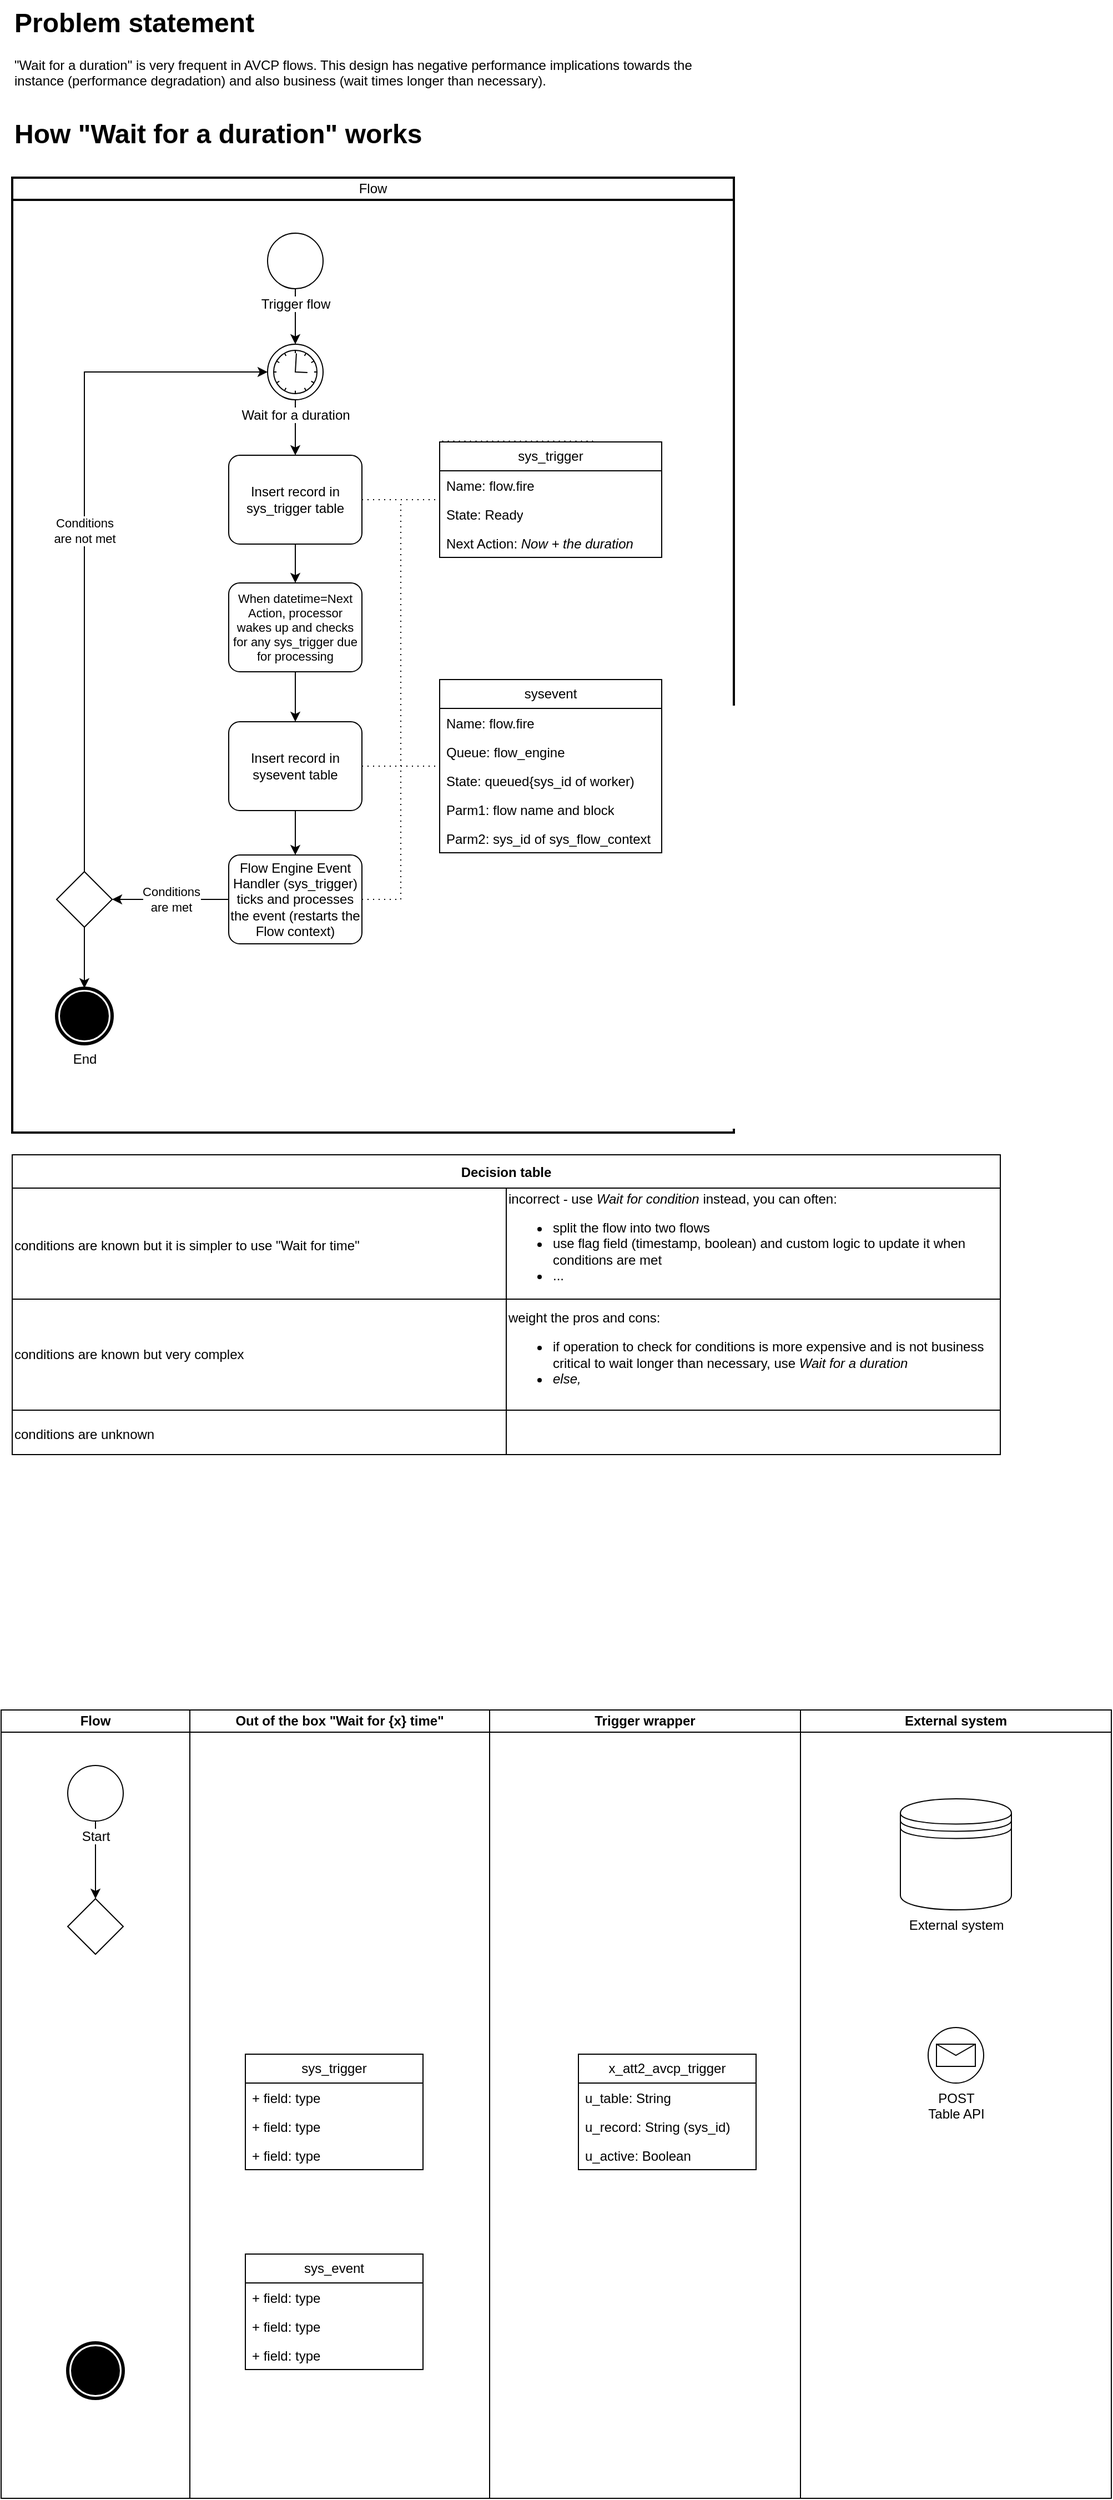 <mxfile version="24.2.7" type="github">
  <diagram name="Page-1" id="dqgGaEMsfPLpN1jPL7-l">
    <mxGraphModel dx="2643" dy="3098" grid="1" gridSize="10" guides="1" tooltips="1" connect="1" arrows="1" fold="1" page="1" pageScale="1" pageWidth="850" pageHeight="1100" math="0" shadow="0">
      <root>
        <mxCell id="0" />
        <mxCell id="1" parent="0" />
        <mxCell id="lHSy6ZFqvvYhpSyqBEna-1" value="sys_trigger" style="swimlane;fontStyle=0;childLayout=stackLayout;horizontal=1;startSize=26;fillColor=none;horizontalStack=0;resizeParent=1;resizeParentMax=0;resizeLast=0;collapsible=1;marginBottom=0;whiteSpace=wrap;html=1;" vertex="1" parent="1">
          <mxGeometry x="150" y="640" width="160" height="104" as="geometry" />
        </mxCell>
        <mxCell id="lHSy6ZFqvvYhpSyqBEna-2" value="+ field: type" style="text;strokeColor=none;fillColor=none;align=left;verticalAlign=top;spacingLeft=4;spacingRight=4;overflow=hidden;rotatable=0;points=[[0,0.5],[1,0.5]];portConstraint=eastwest;whiteSpace=wrap;html=1;" vertex="1" parent="lHSy6ZFqvvYhpSyqBEna-1">
          <mxGeometry y="26" width="160" height="26" as="geometry" />
        </mxCell>
        <mxCell id="lHSy6ZFqvvYhpSyqBEna-3" value="+ field: type" style="text;strokeColor=none;fillColor=none;align=left;verticalAlign=top;spacingLeft=4;spacingRight=4;overflow=hidden;rotatable=0;points=[[0,0.5],[1,0.5]];portConstraint=eastwest;whiteSpace=wrap;html=1;" vertex="1" parent="lHSy6ZFqvvYhpSyqBEna-1">
          <mxGeometry y="52" width="160" height="26" as="geometry" />
        </mxCell>
        <mxCell id="lHSy6ZFqvvYhpSyqBEna-4" value="+ field: type" style="text;strokeColor=none;fillColor=none;align=left;verticalAlign=top;spacingLeft=4;spacingRight=4;overflow=hidden;rotatable=0;points=[[0,0.5],[1,0.5]];portConstraint=eastwest;whiteSpace=wrap;html=1;" vertex="1" parent="lHSy6ZFqvvYhpSyqBEna-1">
          <mxGeometry y="78" width="160" height="26" as="geometry" />
        </mxCell>
        <mxCell id="lHSy6ZFqvvYhpSyqBEna-5" value="sys_event" style="swimlane;fontStyle=0;childLayout=stackLayout;horizontal=1;startSize=26;fillColor=none;horizontalStack=0;resizeParent=1;resizeParentMax=0;resizeLast=0;collapsible=1;marginBottom=0;whiteSpace=wrap;html=1;" vertex="1" parent="1">
          <mxGeometry x="150" y="820" width="160" height="104" as="geometry" />
        </mxCell>
        <mxCell id="lHSy6ZFqvvYhpSyqBEna-6" value="+ field: type" style="text;strokeColor=none;fillColor=none;align=left;verticalAlign=top;spacingLeft=4;spacingRight=4;overflow=hidden;rotatable=0;points=[[0,0.5],[1,0.5]];portConstraint=eastwest;whiteSpace=wrap;html=1;" vertex="1" parent="lHSy6ZFqvvYhpSyqBEna-5">
          <mxGeometry y="26" width="160" height="26" as="geometry" />
        </mxCell>
        <mxCell id="lHSy6ZFqvvYhpSyqBEna-7" value="+ field: type" style="text;strokeColor=none;fillColor=none;align=left;verticalAlign=top;spacingLeft=4;spacingRight=4;overflow=hidden;rotatable=0;points=[[0,0.5],[1,0.5]];portConstraint=eastwest;whiteSpace=wrap;html=1;" vertex="1" parent="lHSy6ZFqvvYhpSyqBEna-5">
          <mxGeometry y="52" width="160" height="26" as="geometry" />
        </mxCell>
        <mxCell id="lHSy6ZFqvvYhpSyqBEna-8" value="+ field: type" style="text;strokeColor=none;fillColor=none;align=left;verticalAlign=top;spacingLeft=4;spacingRight=4;overflow=hidden;rotatable=0;points=[[0,0.5],[1,0.5]];portConstraint=eastwest;whiteSpace=wrap;html=1;" vertex="1" parent="lHSy6ZFqvvYhpSyqBEna-5">
          <mxGeometry y="78" width="160" height="26" as="geometry" />
        </mxCell>
        <mxCell id="lHSy6ZFqvvYhpSyqBEna-9" value="x_att2_avcp_trigger" style="swimlane;fontStyle=0;childLayout=stackLayout;horizontal=1;startSize=26;fillColor=none;horizontalStack=0;resizeParent=1;resizeParentMax=0;resizeLast=0;collapsible=1;marginBottom=0;whiteSpace=wrap;html=1;" vertex="1" parent="1">
          <mxGeometry x="450" y="640" width="160" height="104" as="geometry" />
        </mxCell>
        <mxCell id="lHSy6ZFqvvYhpSyqBEna-10" value="u_table: String" style="text;strokeColor=none;fillColor=none;align=left;verticalAlign=top;spacingLeft=4;spacingRight=4;overflow=hidden;rotatable=0;points=[[0,0.5],[1,0.5]];portConstraint=eastwest;whiteSpace=wrap;html=1;" vertex="1" parent="lHSy6ZFqvvYhpSyqBEna-9">
          <mxGeometry y="26" width="160" height="26" as="geometry" />
        </mxCell>
        <mxCell id="lHSy6ZFqvvYhpSyqBEna-11" value="u_record: String (sys_id)" style="text;strokeColor=none;fillColor=none;align=left;verticalAlign=top;spacingLeft=4;spacingRight=4;overflow=hidden;rotatable=0;points=[[0,0.5],[1,0.5]];portConstraint=eastwest;whiteSpace=wrap;html=1;" vertex="1" parent="lHSy6ZFqvvYhpSyqBEna-9">
          <mxGeometry y="52" width="160" height="26" as="geometry" />
        </mxCell>
        <mxCell id="lHSy6ZFqvvYhpSyqBEna-12" value="u_active: Boolean" style="text;strokeColor=none;fillColor=none;align=left;verticalAlign=top;spacingLeft=4;spacingRight=4;overflow=hidden;rotatable=0;points=[[0,0.5],[1,0.5]];portConstraint=eastwest;whiteSpace=wrap;html=1;" vertex="1" parent="lHSy6ZFqvvYhpSyqBEna-9">
          <mxGeometry y="78" width="160" height="26" as="geometry" />
        </mxCell>
        <mxCell id="lHSy6ZFqvvYhpSyqBEna-17" value="Flow" style="swimlane;startSize=20;whiteSpace=wrap;html=1;" vertex="1" parent="1">
          <mxGeometry x="-70" y="330" width="170" height="710" as="geometry" />
        </mxCell>
        <mxCell id="lHSy6ZFqvvYhpSyqBEna-21" style="edgeStyle=orthogonalEdgeStyle;rounded=0;orthogonalLoop=1;jettySize=auto;html=1;" edge="1" parent="lHSy6ZFqvvYhpSyqBEna-17" source="lHSy6ZFqvvYhpSyqBEna-18" target="lHSy6ZFqvvYhpSyqBEna-20">
          <mxGeometry relative="1" as="geometry" />
        </mxCell>
        <mxCell id="lHSy6ZFqvvYhpSyqBEna-18" value="Start" style="points=[[0.145,0.145,0],[0.5,0,0],[0.855,0.145,0],[1,0.5,0],[0.855,0.855,0],[0.5,1,0],[0.145,0.855,0],[0,0.5,0]];shape=mxgraph.bpmn.event;html=1;verticalLabelPosition=bottom;labelBackgroundColor=#ffffff;verticalAlign=top;align=center;perimeter=ellipsePerimeter;outlineConnect=0;aspect=fixed;outline=standard;symbol=general;" vertex="1" parent="lHSy6ZFqvvYhpSyqBEna-17">
          <mxGeometry x="60" y="50" width="50" height="50" as="geometry" />
        </mxCell>
        <mxCell id="lHSy6ZFqvvYhpSyqBEna-19" value="" style="points=[[0.145,0.145,0],[0.5,0,0],[0.855,0.145,0],[1,0.5,0],[0.855,0.855,0],[0.5,1,0],[0.145,0.855,0],[0,0.5,0]];shape=mxgraph.bpmn.event;html=1;verticalLabelPosition=bottom;labelBackgroundColor=#ffffff;verticalAlign=top;align=center;perimeter=ellipsePerimeter;outlineConnect=0;aspect=fixed;outline=end;symbol=terminate;" vertex="1" parent="lHSy6ZFqvvYhpSyqBEna-17">
          <mxGeometry x="60" y="570" width="50" height="50" as="geometry" />
        </mxCell>
        <mxCell id="lHSy6ZFqvvYhpSyqBEna-20" value="" style="points=[[0.25,0.25,0],[0.5,0,0],[0.75,0.25,0],[1,0.5,0],[0.75,0.75,0],[0.5,1,0],[0.25,0.75,0],[0,0.5,0]];shape=mxgraph.bpmn.gateway2;html=1;verticalLabelPosition=bottom;labelBackgroundColor=#ffffff;verticalAlign=top;align=center;perimeter=rhombusPerimeter;outlineConnect=0;outline=none;symbol=none;" vertex="1" parent="lHSy6ZFqvvYhpSyqBEna-17">
          <mxGeometry x="60" y="170" width="50" height="50" as="geometry" />
        </mxCell>
        <mxCell id="lHSy6ZFqvvYhpSyqBEna-27" value="Out of the box &quot;Wait for {x} time&quot;" style="swimlane;startSize=20;whiteSpace=wrap;html=1;" vertex="1" parent="1">
          <mxGeometry x="100" y="330" width="270" height="710" as="geometry" />
        </mxCell>
        <mxCell id="lHSy6ZFqvvYhpSyqBEna-29" value="Trigger wrapper" style="swimlane;startSize=20;whiteSpace=wrap;html=1;" vertex="1" parent="1">
          <mxGeometry x="370" y="330" width="280" height="710" as="geometry" />
        </mxCell>
        <mxCell id="lHSy6ZFqvvYhpSyqBEna-30" value="External system" style="swimlane;startSize=20;whiteSpace=wrap;html=1;" vertex="1" parent="1">
          <mxGeometry x="650" y="330" width="280" height="710" as="geometry" />
        </mxCell>
        <mxCell id="lHSy6ZFqvvYhpSyqBEna-13" value="External system" style="shape=datastore;html=1;labelPosition=center;verticalLabelPosition=bottom;align=center;verticalAlign=top;" vertex="1" parent="lHSy6ZFqvvYhpSyqBEna-30">
          <mxGeometry x="90" y="80" width="100" height="100" as="geometry" />
        </mxCell>
        <mxCell id="lHSy6ZFqvvYhpSyqBEna-15" value="POST&lt;br&gt;Table API" style="points=[[0.145,0.145,0],[0.5,0,0],[0.855,0.145,0],[1,0.5,0],[0.855,0.855,0],[0.5,1,0],[0.145,0.855,0],[0,0.5,0]];shape=mxgraph.bpmn.event;html=1;verticalLabelPosition=bottom;labelBackgroundColor=#ffffff;verticalAlign=top;align=center;perimeter=ellipsePerimeter;outlineConnect=0;aspect=fixed;outline=standard;symbol=message;" vertex="1" parent="lHSy6ZFqvvYhpSyqBEna-30">
          <mxGeometry x="115" y="286" width="50" height="50" as="geometry" />
        </mxCell>
        <mxCell id="lHSy6ZFqvvYhpSyqBEna-31" value="&lt;h1 style=&quot;margin-top: 0px;&quot;&gt;Problem statement&lt;br&gt;&lt;/h1&gt;&lt;p&gt;&quot;Wait for a duration&quot; is very frequent in AVCP flows. This design has negative performance implications towards the instance (performance degradation) and also business (wait times longer than necessary).&lt;br&gt;&lt;/p&gt;" style="text;html=1;whiteSpace=wrap;overflow=hidden;rounded=0;" vertex="1" parent="1">
          <mxGeometry x="-60" y="-1210" width="650" height="120" as="geometry" />
        </mxCell>
        <mxCell id="lHSy6ZFqvvYhpSyqBEna-33" value="Decision table" style="shape=table;startSize=30;container=1;collapsible=0;childLayout=tableLayout;strokeColor=default;fontSize=12;fontStyle=1" vertex="1" parent="1">
          <mxGeometry x="-60" y="-170" width="890" height="270" as="geometry" />
        </mxCell>
        <mxCell id="lHSy6ZFqvvYhpSyqBEna-34" value="" style="shape=tableRow;horizontal=0;startSize=0;swimlaneHead=0;swimlaneBody=0;strokeColor=inherit;top=0;left=0;bottom=0;right=0;collapsible=0;dropTarget=0;fillColor=none;points=[[0,0.5],[1,0.5]];portConstraint=eastwest;fontSize=16;" vertex="1" parent="lHSy6ZFqvvYhpSyqBEna-33">
          <mxGeometry y="30" width="890" height="100" as="geometry" />
        </mxCell>
        <mxCell id="lHSy6ZFqvvYhpSyqBEna-35" value="&lt;div align=&quot;left&quot;&gt;&lt;font style=&quot;font-size: 12px;&quot;&gt;conditions are known but it is simpler to use &quot;Wait for time&quot;&lt;/font&gt;&lt;/div&gt;" style="shape=partialRectangle;html=1;whiteSpace=wrap;connectable=0;strokeColor=inherit;overflow=hidden;fillColor=none;top=0;left=0;bottom=0;right=0;pointerEvents=1;fontSize=16;align=left;" vertex="1" parent="lHSy6ZFqvvYhpSyqBEna-34">
          <mxGeometry width="445" height="100" as="geometry">
            <mxRectangle width="445" height="100" as="alternateBounds" />
          </mxGeometry>
        </mxCell>
        <mxCell id="lHSy6ZFqvvYhpSyqBEna-36" value="&lt;div style=&quot;font-size: 12px;&quot; align=&quot;left&quot;&gt;&lt;font style=&quot;font-size: 12px;&quot;&gt;incorrect - use&lt;i&gt; Wait for condition&lt;/i&gt; instead, you can often:&lt;br&gt;&lt;/font&gt;&lt;/div&gt;&lt;div style=&quot;font-size: 12px;&quot; align=&quot;left&quot;&gt;&lt;ul&gt;&lt;li&gt;&lt;font style=&quot;font-size: 12px;&quot;&gt;split the flow into two flows&lt;/font&gt;&lt;/li&gt;&lt;li&gt;&lt;font style=&quot;font-size: 12px;&quot;&gt;use flag field (timestamp, boolean) and custom logic to update it when conditions are met&lt;/font&gt;&lt;/li&gt;&lt;li&gt;&lt;font style=&quot;font-size: 12px;&quot;&gt;...&lt;br&gt;&lt;/font&gt;&lt;/li&gt;&lt;/ul&gt;&lt;/div&gt;" style="shape=partialRectangle;html=1;whiteSpace=wrap;connectable=0;strokeColor=inherit;overflow=hidden;fillColor=none;top=0;left=0;bottom=0;right=0;pointerEvents=1;fontSize=16;align=left;" vertex="1" parent="lHSy6ZFqvvYhpSyqBEna-34">
          <mxGeometry x="445" width="445" height="100" as="geometry">
            <mxRectangle width="445" height="100" as="alternateBounds" />
          </mxGeometry>
        </mxCell>
        <mxCell id="lHSy6ZFqvvYhpSyqBEna-38" value="" style="shape=tableRow;horizontal=0;startSize=0;swimlaneHead=0;swimlaneBody=0;strokeColor=inherit;top=0;left=0;bottom=0;right=0;collapsible=0;dropTarget=0;fillColor=none;points=[[0,0.5],[1,0.5]];portConstraint=eastwest;fontSize=12;" vertex="1" parent="lHSy6ZFqvvYhpSyqBEna-33">
          <mxGeometry y="130" width="890" height="100" as="geometry" />
        </mxCell>
        <mxCell id="lHSy6ZFqvvYhpSyqBEna-39" value="&lt;div style=&quot;font-size: 12px;&quot; align=&quot;left&quot;&gt;&lt;font style=&quot;font-size: 12px;&quot;&gt;conditions are known but very complex&lt;br&gt;&lt;/font&gt;&lt;/div&gt;" style="shape=partialRectangle;html=1;whiteSpace=wrap;connectable=0;strokeColor=inherit;overflow=hidden;fillColor=none;top=0;left=0;bottom=0;right=0;pointerEvents=1;fontSize=16;align=left;" vertex="1" parent="lHSy6ZFqvvYhpSyqBEna-38">
          <mxGeometry width="445" height="100" as="geometry">
            <mxRectangle width="445" height="100" as="alternateBounds" />
          </mxGeometry>
        </mxCell>
        <mxCell id="lHSy6ZFqvvYhpSyqBEna-40" value="&lt;div style=&quot;font-size: 12px;&quot; align=&quot;left&quot;&gt;&lt;font style=&quot;font-size: 12px;&quot;&gt;weight the pros and cons:&lt;/font&gt;&lt;/div&gt;&lt;div style=&quot;font-size: 12px;&quot; align=&quot;left&quot;&gt;&lt;ul&gt;&lt;li&gt;&lt;font style=&quot;font-size: 12px;&quot;&gt;if operation to check for conditions is more expensive and is not business critical to wait longer than necessary, use &lt;i&gt;Wait for a duration&lt;/i&gt;&lt;/font&gt;&lt;/li&gt;&lt;li&gt;&lt;font style=&quot;font-size: 12px;&quot;&gt;&lt;i&gt;else, &lt;br&gt;&lt;/i&gt;&lt;/font&gt;&lt;/li&gt;&lt;/ul&gt;&lt;/div&gt;" style="shape=partialRectangle;html=1;whiteSpace=wrap;connectable=0;strokeColor=inherit;overflow=hidden;fillColor=none;top=0;left=0;bottom=0;right=0;pointerEvents=1;fontSize=16;align=left;" vertex="1" parent="lHSy6ZFqvvYhpSyqBEna-38">
          <mxGeometry x="445" width="445" height="100" as="geometry">
            <mxRectangle width="445" height="100" as="alternateBounds" />
          </mxGeometry>
        </mxCell>
        <mxCell id="lHSy6ZFqvvYhpSyqBEna-42" value="" style="shape=tableRow;horizontal=0;startSize=0;swimlaneHead=0;swimlaneBody=0;strokeColor=inherit;top=0;left=0;bottom=0;right=0;collapsible=0;dropTarget=0;fillColor=none;points=[[0,0.5],[1,0.5]];portConstraint=eastwest;fontSize=16;" vertex="1" parent="lHSy6ZFqvvYhpSyqBEna-33">
          <mxGeometry y="230" width="890" height="40" as="geometry" />
        </mxCell>
        <mxCell id="lHSy6ZFqvvYhpSyqBEna-43" value="&lt;div align=&quot;left&quot;&gt;&lt;font style=&quot;font-size: 12px;&quot;&gt;conditions are unknown&lt;/font&gt;&lt;br&gt;&lt;/div&gt;" style="shape=partialRectangle;html=1;whiteSpace=wrap;connectable=0;strokeColor=inherit;overflow=hidden;fillColor=none;top=0;left=0;bottom=0;right=0;pointerEvents=1;fontSize=16;align=left;" vertex="1" parent="lHSy6ZFqvvYhpSyqBEna-42">
          <mxGeometry width="445" height="40" as="geometry">
            <mxRectangle width="445" height="40" as="alternateBounds" />
          </mxGeometry>
        </mxCell>
        <mxCell id="lHSy6ZFqvvYhpSyqBEna-44" value="" style="shape=partialRectangle;html=1;whiteSpace=wrap;connectable=0;strokeColor=inherit;overflow=hidden;fillColor=none;top=0;left=0;bottom=0;right=0;pointerEvents=1;fontSize=16;" vertex="1" parent="lHSy6ZFqvvYhpSyqBEna-42">
          <mxGeometry x="445" width="445" height="40" as="geometry">
            <mxRectangle width="445" height="40" as="alternateBounds" />
          </mxGeometry>
        </mxCell>
        <mxCell id="lHSy6ZFqvvYhpSyqBEna-48" value="&lt;h1 style=&quot;margin-top: 0px;&quot;&gt;How &quot;Wait for a duration&quot; works&lt;br&gt;&lt;/h1&gt;" style="text;html=1;whiteSpace=wrap;overflow=hidden;rounded=0;" vertex="1" parent="1">
          <mxGeometry x="-60" y="-1110" width="650" height="40" as="geometry" />
        </mxCell>
        <mxCell id="lHSy6ZFqvvYhpSyqBEna-66" value="Flow" style="swimlane;html=1;startSize=20;fontStyle=0;collapsible=0;horizontal=1;swimlaneLine=1;strokeWidth=2;swimlaneFillColor=#ffffff;whiteSpace=wrap;" vertex="1" parent="1">
          <mxGeometry x="-60" y="-1050" width="650" height="860" as="geometry" />
        </mxCell>
        <mxCell id="lHSy6ZFqvvYhpSyqBEna-67" style="edgeStyle=orthogonalEdgeStyle;rounded=0;orthogonalLoop=1;jettySize=auto;html=1;" edge="1" parent="lHSy6ZFqvvYhpSyqBEna-66" source="lHSy6ZFqvvYhpSyqBEna-49" target="lHSy6ZFqvvYhpSyqBEna-50">
          <mxGeometry relative="1" as="geometry" />
        </mxCell>
        <mxCell id="lHSy6ZFqvvYhpSyqBEna-49" value="Trigger flow" style="points=[[0.145,0.145,0],[0.5,0,0],[0.855,0.145,0],[1,0.5,0],[0.855,0.855,0],[0.5,1,0],[0.145,0.855,0],[0,0.5,0]];shape=mxgraph.bpmn.event;html=1;verticalLabelPosition=bottom;labelBackgroundColor=#ffffff;verticalAlign=top;align=center;perimeter=ellipsePerimeter;outlineConnect=0;aspect=fixed;outline=standard;symbol=general;" vertex="1" parent="lHSy6ZFqvvYhpSyqBEna-66">
          <mxGeometry x="230" y="50" width="50" height="50" as="geometry" />
        </mxCell>
        <mxCell id="lHSy6ZFqvvYhpSyqBEna-68" style="edgeStyle=orthogonalEdgeStyle;rounded=0;orthogonalLoop=1;jettySize=auto;html=1;" edge="1" parent="lHSy6ZFqvvYhpSyqBEna-66" source="lHSy6ZFqvvYhpSyqBEna-50" target="lHSy6ZFqvvYhpSyqBEna-55">
          <mxGeometry relative="1" as="geometry" />
        </mxCell>
        <mxCell id="lHSy6ZFqvvYhpSyqBEna-50" value="Wait for a duration" style="points=[[0.145,0.145,0],[0.5,0,0],[0.855,0.145,0],[1,0.5,0],[0.855,0.855,0],[0.5,1,0],[0.145,0.855,0],[0,0.5,0]];shape=mxgraph.bpmn.event;html=1;verticalLabelPosition=bottom;labelBackgroundColor=#ffffff;verticalAlign=top;align=center;perimeter=ellipsePerimeter;outlineConnect=0;aspect=fixed;outline=standard;symbol=timer;" vertex="1" parent="lHSy6ZFqvvYhpSyqBEna-66">
          <mxGeometry x="230" y="150" width="50" height="50" as="geometry" />
        </mxCell>
        <mxCell id="lHSy6ZFqvvYhpSyqBEna-69" style="edgeStyle=orthogonalEdgeStyle;rounded=0;orthogonalLoop=1;jettySize=auto;html=1;" edge="1" parent="lHSy6ZFqvvYhpSyqBEna-66" source="lHSy6ZFqvvYhpSyqBEna-55" target="lHSy6ZFqvvYhpSyqBEna-63">
          <mxGeometry relative="1" as="geometry" />
        </mxCell>
        <mxCell id="lHSy6ZFqvvYhpSyqBEna-55" value="Insert record in &lt;br&gt;sys_trigger table" style="points=[[0.25,0,0],[0.5,0,0],[0.75,0,0],[1,0.25,0],[1,0.5,0],[1,0.75,0],[0.75,1,0],[0.5,1,0],[0.25,1,0],[0,0.75,0],[0,0.5,0],[0,0.25,0]];shape=mxgraph.bpmn.task;whiteSpace=wrap;rectStyle=rounded;size=10;html=1;container=1;expand=0;collapsible=0;taskMarker=abstract;" vertex="1" parent="lHSy6ZFqvvYhpSyqBEna-66">
          <mxGeometry x="195" y="250" width="120" height="80" as="geometry" />
        </mxCell>
        <mxCell id="lHSy6ZFqvvYhpSyqBEna-57" value="sys_trigger" style="swimlane;fontStyle=0;childLayout=stackLayout;horizontal=1;startSize=26;fillColor=none;horizontalStack=0;resizeParent=1;resizeParentMax=0;resizeLast=0;collapsible=1;marginBottom=0;whiteSpace=wrap;html=1;" vertex="1" parent="lHSy6ZFqvvYhpSyqBEna-66">
          <mxGeometry x="385" y="238" width="200" height="104" as="geometry" />
        </mxCell>
        <mxCell id="lHSy6ZFqvvYhpSyqBEna-58" value="Name: flow.fire" style="text;strokeColor=none;fillColor=none;align=left;verticalAlign=top;spacingLeft=4;spacingRight=4;overflow=hidden;rotatable=0;points=[[0,0.5],[1,0.5]];portConstraint=eastwest;whiteSpace=wrap;html=1;" vertex="1" parent="lHSy6ZFqvvYhpSyqBEna-57">
          <mxGeometry y="26" width="200" height="26" as="geometry" />
        </mxCell>
        <mxCell id="lHSy6ZFqvvYhpSyqBEna-59" value="State: Ready" style="text;strokeColor=none;fillColor=none;align=left;verticalAlign=top;spacingLeft=4;spacingRight=4;overflow=hidden;rotatable=0;points=[[0,0.5],[1,0.5]];portConstraint=eastwest;whiteSpace=wrap;html=1;" vertex="1" parent="lHSy6ZFqvvYhpSyqBEna-57">
          <mxGeometry y="52" width="200" height="26" as="geometry" />
        </mxCell>
        <mxCell id="lHSy6ZFqvvYhpSyqBEna-60" value="Next Action: &lt;i&gt;Now + the duration&lt;/i&gt;" style="text;strokeColor=none;fillColor=none;align=left;verticalAlign=top;spacingLeft=4;spacingRight=4;overflow=hidden;rotatable=0;points=[[0,0.5],[1,0.5]];portConstraint=eastwest;whiteSpace=wrap;html=1;" vertex="1" parent="lHSy6ZFqvvYhpSyqBEna-57">
          <mxGeometry y="78" width="200" height="26" as="geometry" />
        </mxCell>
        <mxCell id="lHSy6ZFqvvYhpSyqBEna-63" value="When datetime=Next Action, processor wakes up and checks for any sys_trigger due for processing" style="points=[[0.25,0,0],[0.5,0,0],[0.75,0,0],[1,0.25,0],[1,0.5,0],[1,0.75,0],[0.75,1,0],[0.5,1,0],[0.25,1,0],[0,0.75,0],[0,0.5,0],[0,0.25,0]];shape=mxgraph.bpmn.task;whiteSpace=wrap;rectStyle=rounded;size=10;html=1;container=1;expand=0;collapsible=0;taskMarker=abstract;fontSize=11;" vertex="1" parent="lHSy6ZFqvvYhpSyqBEna-66">
          <mxGeometry x="195" y="365" width="120" height="80" as="geometry" />
        </mxCell>
        <mxCell id="lHSy6ZFqvvYhpSyqBEna-82" style="edgeStyle=orthogonalEdgeStyle;rounded=0;orthogonalLoop=1;jettySize=auto;html=1;" edge="1" parent="lHSy6ZFqvvYhpSyqBEna-66" source="lHSy6ZFqvvYhpSyqBEna-65" target="lHSy6ZFqvvYhpSyqBEna-80">
          <mxGeometry relative="1" as="geometry" />
        </mxCell>
        <mxCell id="lHSy6ZFqvvYhpSyqBEna-65" value="Insert record in&lt;br&gt;sysevent table" style="points=[[0.25,0,0],[0.5,0,0],[0.75,0,0],[1,0.25,0],[1,0.5,0],[1,0.75,0],[0.75,1,0],[0.5,1,0],[0.25,1,0],[0,0.75,0],[0,0.5,0],[0,0.25,0]];shape=mxgraph.bpmn.task;whiteSpace=wrap;rectStyle=rounded;size=10;html=1;container=1;expand=0;collapsible=0;taskMarker=abstract;" vertex="1" parent="lHSy6ZFqvvYhpSyqBEna-66">
          <mxGeometry x="195" y="490" width="120" height="80" as="geometry" />
        </mxCell>
        <mxCell id="lHSy6ZFqvvYhpSyqBEna-70" style="edgeStyle=orthogonalEdgeStyle;rounded=0;orthogonalLoop=1;jettySize=auto;html=1;entryX=0.5;entryY=0;entryDx=0;entryDy=0;entryPerimeter=0;" edge="1" parent="lHSy6ZFqvvYhpSyqBEna-66" source="lHSy6ZFqvvYhpSyqBEna-63" target="lHSy6ZFqvvYhpSyqBEna-65">
          <mxGeometry relative="1" as="geometry" />
        </mxCell>
        <mxCell id="lHSy6ZFqvvYhpSyqBEna-71" value="" style="edgeStyle=elbowEdgeStyle;fontSize=12;html=1;endFill=0;startFill=0;endSize=6;startSize=6;dashed=1;dashPattern=1 4;endArrow=none;startArrow=none;rounded=0;entryX=0.691;entryY=-0.007;entryDx=0;entryDy=0;entryPerimeter=0;exitX=1;exitY=0.5;exitDx=0;exitDy=0;exitPerimeter=0;" edge="1" parent="lHSy6ZFqvvYhpSyqBEna-66" source="lHSy6ZFqvvYhpSyqBEna-55" target="lHSy6ZFqvvYhpSyqBEna-57">
          <mxGeometry width="160" relative="1" as="geometry">
            <mxPoint x="395" y="480" as="sourcePoint" />
            <mxPoint x="555" y="480" as="targetPoint" />
            <Array as="points">
              <mxPoint x="385" y="290" />
            </Array>
          </mxGeometry>
        </mxCell>
        <mxCell id="lHSy6ZFqvvYhpSyqBEna-73" value="sysevent" style="swimlane;fontStyle=0;childLayout=stackLayout;horizontal=1;startSize=26;fillColor=none;horizontalStack=0;resizeParent=1;resizeParentMax=0;resizeLast=0;collapsible=1;marginBottom=0;whiteSpace=wrap;html=1;" vertex="1" parent="lHSy6ZFqvvYhpSyqBEna-66">
          <mxGeometry x="385" y="452" width="200" height="156" as="geometry" />
        </mxCell>
        <mxCell id="lHSy6ZFqvvYhpSyqBEna-74" value="Name: flow.fire" style="text;strokeColor=none;fillColor=none;align=left;verticalAlign=top;spacingLeft=4;spacingRight=4;overflow=hidden;rotatable=0;points=[[0,0.5],[1,0.5]];portConstraint=eastwest;whiteSpace=wrap;html=1;" vertex="1" parent="lHSy6ZFqvvYhpSyqBEna-73">
          <mxGeometry y="26" width="200" height="26" as="geometry" />
        </mxCell>
        <mxCell id="lHSy6ZFqvvYhpSyqBEna-75" value="Queue: flow_engine" style="text;strokeColor=none;fillColor=none;align=left;verticalAlign=top;spacingLeft=4;spacingRight=4;overflow=hidden;rotatable=0;points=[[0,0.5],[1,0.5]];portConstraint=eastwest;whiteSpace=wrap;html=1;" vertex="1" parent="lHSy6ZFqvvYhpSyqBEna-73">
          <mxGeometry y="52" width="200" height="26" as="geometry" />
        </mxCell>
        <mxCell id="lHSy6ZFqvvYhpSyqBEna-88" value="State: queued{sys_id of worker)" style="text;strokeColor=none;fillColor=none;align=left;verticalAlign=top;spacingLeft=4;spacingRight=4;overflow=hidden;rotatable=0;points=[[0,0.5],[1,0.5]];portConstraint=eastwest;whiteSpace=wrap;html=1;" vertex="1" parent="lHSy6ZFqvvYhpSyqBEna-73">
          <mxGeometry y="78" width="200" height="26" as="geometry" />
        </mxCell>
        <mxCell id="lHSy6ZFqvvYhpSyqBEna-87" value="Parm1: flow name and block" style="text;strokeColor=none;fillColor=none;align=left;verticalAlign=top;spacingLeft=4;spacingRight=4;overflow=hidden;rotatable=0;points=[[0,0.5],[1,0.5]];portConstraint=eastwest;whiteSpace=wrap;html=1;" vertex="1" parent="lHSy6ZFqvvYhpSyqBEna-73">
          <mxGeometry y="104" width="200" height="26" as="geometry" />
        </mxCell>
        <mxCell id="lHSy6ZFqvvYhpSyqBEna-76" value="Parm2: sys_id of sys_flow_context" style="text;strokeColor=none;fillColor=none;align=left;verticalAlign=top;spacingLeft=4;spacingRight=4;overflow=hidden;rotatable=0;points=[[0,0.5],[1,0.5]];portConstraint=eastwest;whiteSpace=wrap;html=1;" vertex="1" parent="lHSy6ZFqvvYhpSyqBEna-73">
          <mxGeometry y="130" width="200" height="26" as="geometry" />
        </mxCell>
        <mxCell id="lHSy6ZFqvvYhpSyqBEna-103" value="Conditions &lt;br&gt;are met" style="edgeStyle=orthogonalEdgeStyle;rounded=0;orthogonalLoop=1;jettySize=auto;html=1;" edge="1" parent="lHSy6ZFqvvYhpSyqBEna-66" source="lHSy6ZFqvvYhpSyqBEna-80" target="lHSy6ZFqvvYhpSyqBEna-101">
          <mxGeometry relative="1" as="geometry" />
        </mxCell>
        <mxCell id="lHSy6ZFqvvYhpSyqBEna-80" value="Flow Engine Event Handler (sys_trigger) ticks and processes the event (restarts the Flow context)" style="points=[[0.25,0,0],[0.5,0,0],[0.75,0,0],[1,0.25,0],[1,0.5,0],[1,0.75,0],[0.75,1,0],[0.5,1,0],[0.25,1,0],[0,0.75,0],[0,0.5,0],[0,0.25,0]];shape=mxgraph.bpmn.task;whiteSpace=wrap;rectStyle=rounded;size=10;html=1;container=1;expand=0;collapsible=0;taskMarker=abstract;" vertex="1" parent="lHSy6ZFqvvYhpSyqBEna-66">
          <mxGeometry x="195" y="610" width="120" height="80" as="geometry" />
        </mxCell>
        <mxCell id="lHSy6ZFqvvYhpSyqBEna-84" value="" style="edgeStyle=elbowEdgeStyle;fontSize=12;html=1;endFill=0;startFill=0;endSize=6;startSize=6;dashed=1;dashPattern=1 4;endArrow=none;startArrow=none;rounded=0;exitX=1;exitY=0.5;exitDx=0;exitDy=0;exitPerimeter=0;" edge="1" parent="lHSy6ZFqvvYhpSyqBEna-66" source="lHSy6ZFqvvYhpSyqBEna-80" target="lHSy6ZFqvvYhpSyqBEna-57">
          <mxGeometry width="160" relative="1" as="geometry">
            <mxPoint x="365" y="670" as="sourcePoint" />
            <mxPoint x="525" y="670" as="targetPoint" />
          </mxGeometry>
        </mxCell>
        <mxCell id="lHSy6ZFqvvYhpSyqBEna-89" value="" style="edgeStyle=elbowEdgeStyle;fontSize=12;html=1;endFill=0;startFill=0;endSize=6;startSize=6;dashed=1;dashPattern=1 4;endArrow=none;startArrow=none;rounded=0;exitX=1;exitY=0.5;exitDx=0;exitDy=0;exitPerimeter=0;" edge="1" parent="lHSy6ZFqvvYhpSyqBEna-66" source="lHSy6ZFqvvYhpSyqBEna-65" target="lHSy6ZFqvvYhpSyqBEna-73">
          <mxGeometry width="160" relative="1" as="geometry">
            <mxPoint x="-45" y="660" as="sourcePoint" />
            <mxPoint x="115" y="660" as="targetPoint" />
          </mxGeometry>
        </mxCell>
        <mxCell id="lHSy6ZFqvvYhpSyqBEna-92" value="End" style="points=[[0.145,0.145,0],[0.5,0,0],[0.855,0.145,0],[1,0.5,0],[0.855,0.855,0],[0.5,1,0],[0.145,0.855,0],[0,0.5,0]];shape=mxgraph.bpmn.event;html=1;verticalLabelPosition=bottom;labelBackgroundColor=#ffffff;verticalAlign=top;align=center;perimeter=ellipsePerimeter;outlineConnect=0;aspect=fixed;outline=end;symbol=terminate;" vertex="1" parent="lHSy6ZFqvvYhpSyqBEna-66">
          <mxGeometry x="40" y="730" width="50" height="50" as="geometry" />
        </mxCell>
        <mxCell id="lHSy6ZFqvvYhpSyqBEna-105" style="edgeStyle=orthogonalEdgeStyle;rounded=0;orthogonalLoop=1;jettySize=auto;html=1;" edge="1" parent="lHSy6ZFqvvYhpSyqBEna-66" source="lHSy6ZFqvvYhpSyqBEna-101" target="lHSy6ZFqvvYhpSyqBEna-92">
          <mxGeometry relative="1" as="geometry" />
        </mxCell>
        <mxCell id="lHSy6ZFqvvYhpSyqBEna-106" value="Conditions&lt;br&gt;are not met" style="edgeStyle=orthogonalEdgeStyle;rounded=0;orthogonalLoop=1;jettySize=auto;html=1;" edge="1" parent="lHSy6ZFqvvYhpSyqBEna-66" source="lHSy6ZFqvvYhpSyqBEna-101" target="lHSy6ZFqvvYhpSyqBEna-50">
          <mxGeometry relative="1" as="geometry">
            <Array as="points">
              <mxPoint x="65" y="175" />
            </Array>
          </mxGeometry>
        </mxCell>
        <mxCell id="lHSy6ZFqvvYhpSyqBEna-101" value="" style="points=[[0.25,0.25,0],[0.5,0,0],[0.75,0.25,0],[1,0.5,0],[0.75,0.75,0],[0.5,1,0],[0.25,0.75,0],[0,0.5,0]];shape=mxgraph.bpmn.gateway2;html=1;verticalLabelPosition=bottom;labelBackgroundColor=#ffffff;verticalAlign=top;align=center;perimeter=rhombusPerimeter;outlineConnect=0;outline=none;symbol=none;" vertex="1" parent="lHSy6ZFqvvYhpSyqBEna-66">
          <mxGeometry x="40" y="625" width="50" height="50" as="geometry" />
        </mxCell>
      </root>
    </mxGraphModel>
  </diagram>
</mxfile>
